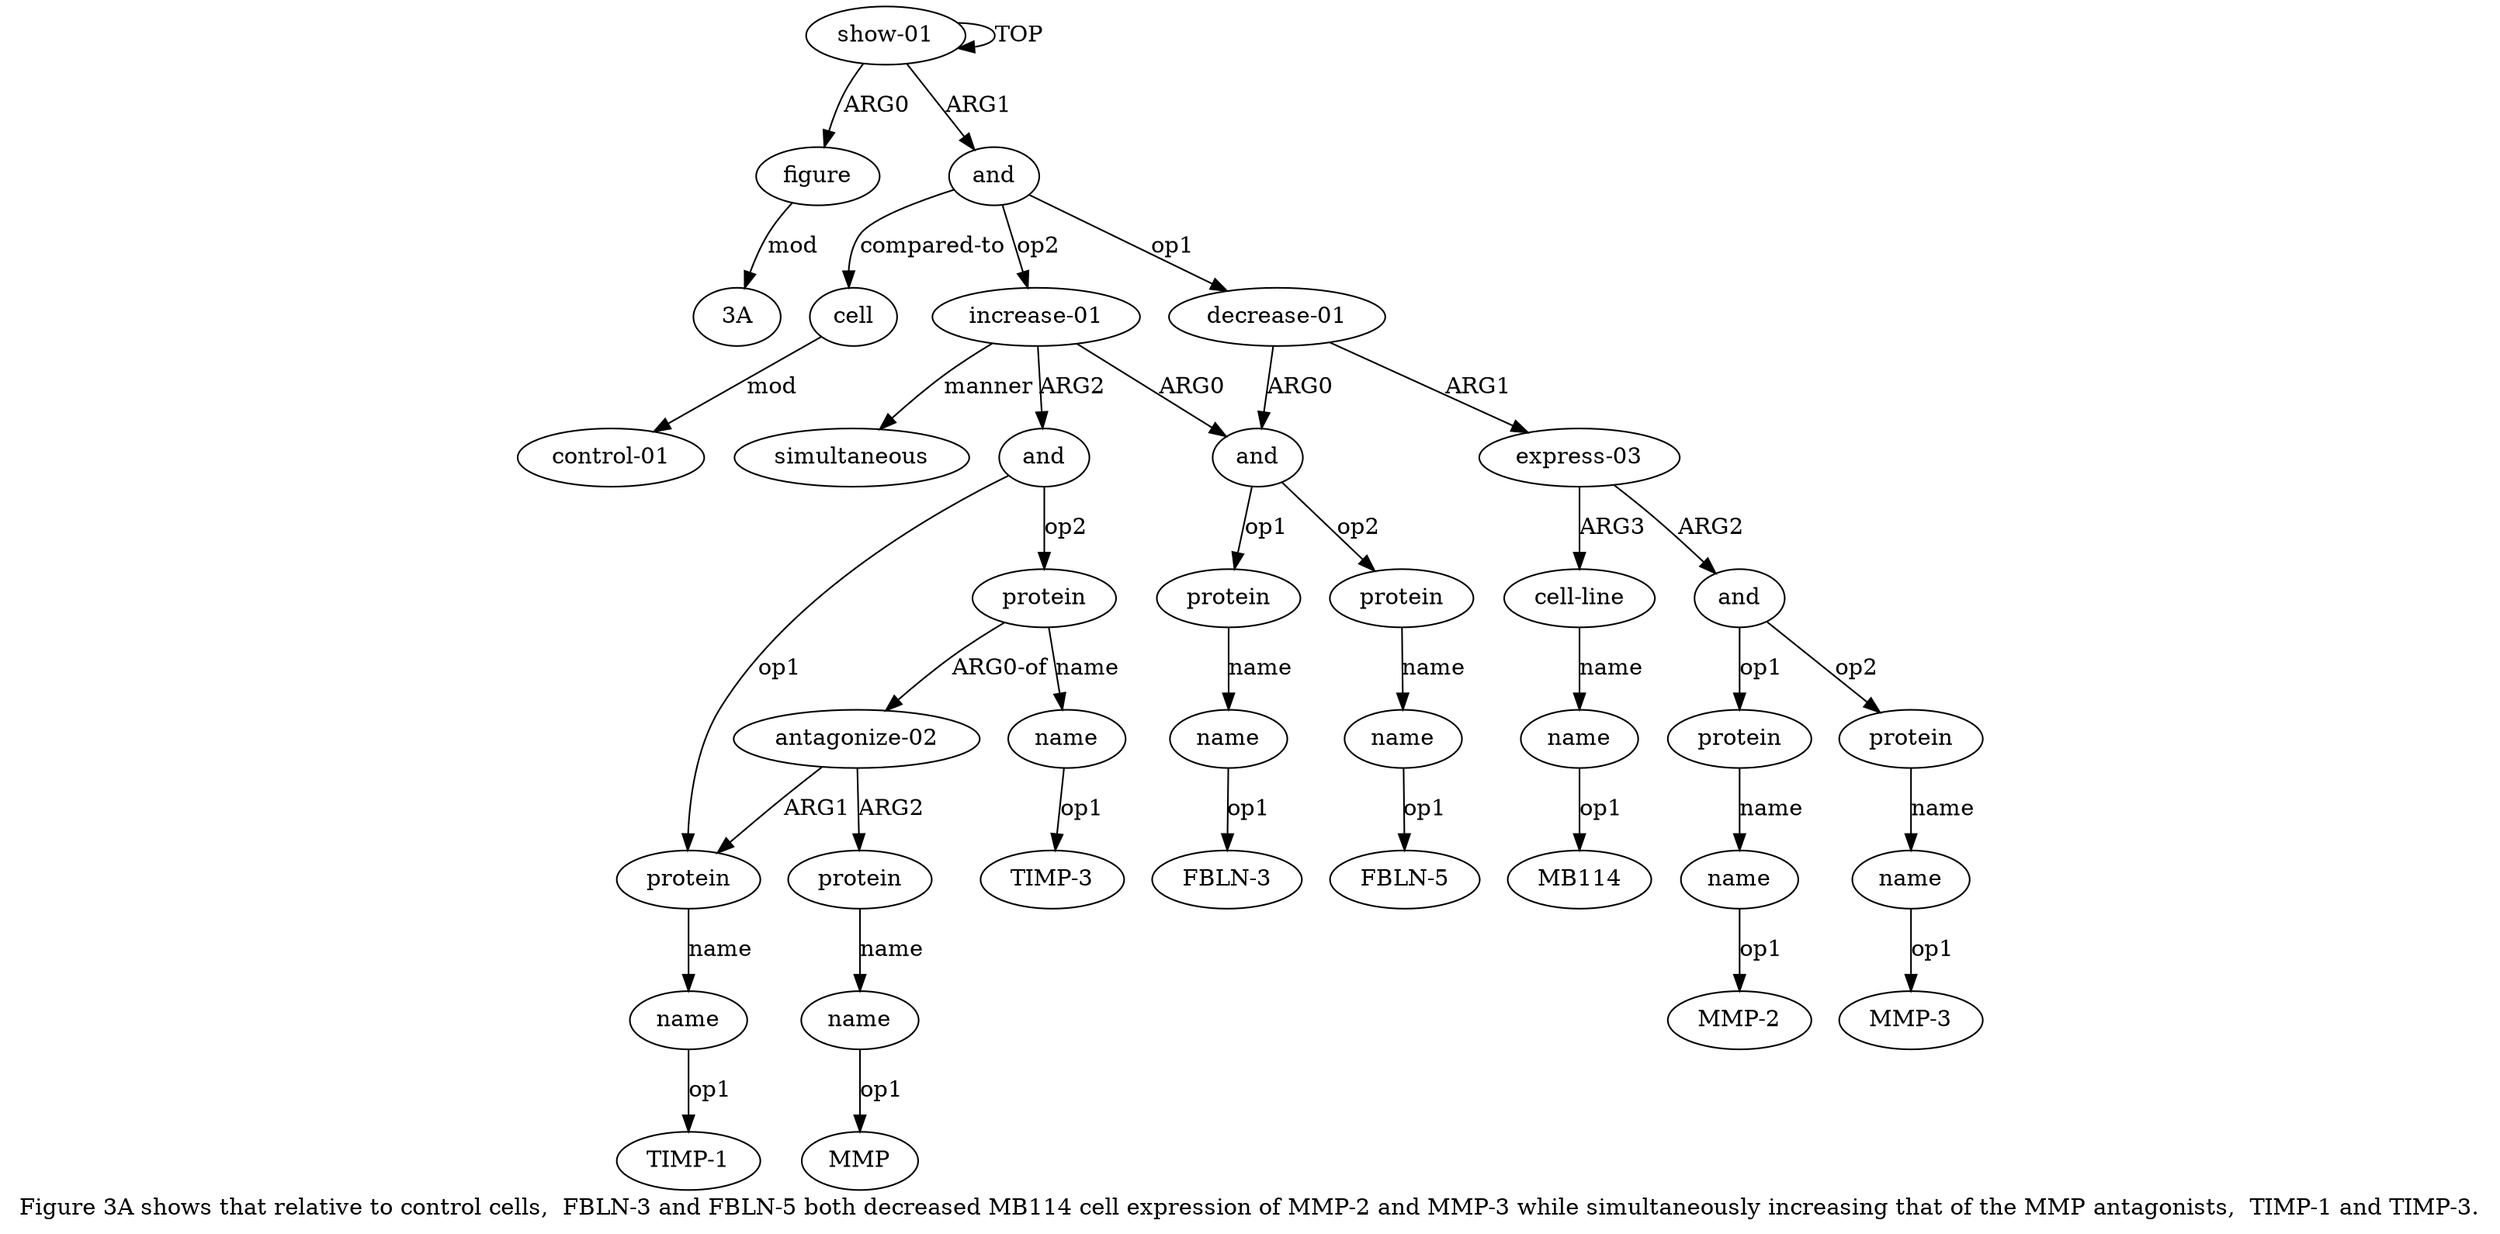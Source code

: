 digraph  {
	graph [label="Figure 3A shows that relative to control cells,  FBLN-3 and FBLN-5 both decreased MB114 cell expression of MMP-2 and MMP-3 while \
simultaneously increasing that of the MMP antagonists,  TIMP-1 and TIMP-3."];
	node [label="\N"];
	a20	 [color=black,
		gold_ind=20,
		gold_label=name,
		label=name,
		test_ind=20,
		test_label=name];
	"a20 TIMP-1"	 [color=black,
		gold_ind=-1,
		gold_label="TIMP-1",
		label="TIMP-1",
		test_ind=-1,
		test_label="TIMP-1"];
	a20 -> "a20 TIMP-1" [key=0,
	color=black,
	gold_label=op1,
	label=op1,
	test_label=op1];
a21 [color=black,
	gold_ind=21,
	gold_label="antagonize-02",
	label="antagonize-02",
	test_ind=21,
	test_label="antagonize-02"];
a22 [color=black,
	gold_ind=22,
	gold_label=protein,
	label=protein,
	test_ind=22,
	test_label=protein];
a21 -> a22 [key=0,
color=black,
gold_label=ARG2,
label=ARG2,
test_label=ARG2];
a19 [color=black,
gold_ind=19,
gold_label=protein,
label=protein,
test_ind=19,
test_label=protein];
a21 -> a19 [key=0,
color=black,
gold_label=ARG1,
label=ARG1,
test_label=ARG1];
a23 [color=black,
gold_ind=23,
gold_label=name,
label=name,
test_ind=23,
test_label=name];
a22 -> a23 [key=0,
color=black,
gold_label=name,
label=name,
test_label=name];
"a23 MMP" [color=black,
gold_ind=-1,
gold_label=MMP,
label=MMP,
test_ind=-1,
test_label=MMP];
a23 -> "a23 MMP" [key=0,
color=black,
gold_label=op1,
label=op1,
test_label=op1];
a24 [color=black,
gold_ind=24,
gold_label=protein,
label=protein,
test_ind=24,
test_label=protein];
a24 -> a21 [key=0,
color=black,
gold_label="ARG0-of",
label="ARG0-of",
test_label="ARG0-of"];
a25 [color=black,
gold_ind=25,
gold_label=name,
label=name,
test_ind=25,
test_label=name];
a24 -> a25 [key=0,
color=black,
gold_label=name,
label=name,
test_label=name];
"a25 TIMP-3" [color=black,
gold_ind=-1,
gold_label="TIMP-3",
label="TIMP-3",
test_ind=-1,
test_label="TIMP-3"];
a25 -> "a25 TIMP-3" [key=0,
color=black,
gold_label=op1,
label=op1,
test_label=op1];
a26 [color=black,
gold_ind=26,
gold_label=simultaneous,
label=simultaneous,
test_ind=26,
test_label=simultaneous];
a27 [color=black,
gold_ind=27,
gold_label=cell,
label=cell,
test_ind=27,
test_label=cell];
a28 [color=black,
gold_ind=28,
gold_label="control-01",
label="control-01",
test_ind=28,
test_label="control-01"];
a27 -> a28 [key=0,
color=black,
gold_label=mod,
label=mod,
test_label=mod];
"a8 FBLN-5" [color=black,
gold_ind=-1,
gold_label="FBLN-5",
label="FBLN-5",
test_ind=-1,
test_label="FBLN-5"];
"a1 3A" [color=black,
gold_ind=-1,
gold_label="3A",
label="3A",
test_ind=-1,
test_label="3A"];
"a6 FBLN-3" [color=black,
gold_ind=-1,
gold_label="FBLN-3",
label="FBLN-3",
test_ind=-1,
test_label="FBLN-3"];
"a12 MMP-2" [color=black,
gold_ind=-1,
gold_label="MMP-2",
label="MMP-2",
test_ind=-1,
test_label="MMP-2"];
a15 [color=black,
gold_ind=15,
gold_label="cell-line",
label="cell-line",
test_ind=15,
test_label="cell-line"];
a16 [color=black,
gold_ind=16,
gold_label=name,
label=name,
test_ind=16,
test_label=name];
a15 -> a16 [key=0,
color=black,
gold_label=name,
label=name,
test_label=name];
a14 [color=black,
gold_ind=14,
gold_label=name,
label=name,
test_ind=14,
test_label=name];
"a14 MMP-3" [color=black,
gold_ind=-1,
gold_label="MMP-3",
label="MMP-3",
test_ind=-1,
test_label="MMP-3"];
a14 -> "a14 MMP-3" [key=0,
color=black,
gold_label=op1,
label=op1,
test_label=op1];
a17 [color=black,
gold_ind=17,
gold_label="increase-01",
label="increase-01",
test_ind=17,
test_label="increase-01"];
a17 -> a26 [key=0,
color=black,
gold_label=manner,
label=manner,
test_label=manner];
a18 [color=black,
gold_ind=18,
gold_label=and,
label=and,
test_ind=18,
test_label=and];
a17 -> a18 [key=0,
color=black,
gold_label=ARG2,
label=ARG2,
test_label=ARG2];
a4 [color=black,
gold_ind=4,
gold_label=and,
label=and,
test_ind=4,
test_label=and];
a17 -> a4 [key=0,
color=black,
gold_label=ARG0,
label=ARG0,
test_label=ARG0];
"a16 MB114" [color=black,
gold_ind=-1,
gold_label=MB114,
label=MB114,
test_ind=-1,
test_label=MB114];
a16 -> "a16 MB114" [key=0,
color=black,
gold_label=op1,
label=op1,
test_label=op1];
a11 [color=black,
gold_ind=11,
gold_label=protein,
label=protein,
test_ind=11,
test_label=protein];
a12 [color=black,
gold_ind=12,
gold_label=name,
label=name,
test_ind=12,
test_label=name];
a11 -> a12 [key=0,
color=black,
gold_label=name,
label=name,
test_label=name];
a10 [color=black,
gold_ind=10,
gold_label=and,
label=and,
test_ind=10,
test_label=and];
a10 -> a11 [key=0,
color=black,
gold_label=op1,
label=op1,
test_label=op1];
a13 [color=black,
gold_ind=13,
gold_label=protein,
label=protein,
test_ind=13,
test_label=protein];
a10 -> a13 [key=0,
color=black,
gold_label=op2,
label=op2,
test_label=op2];
a13 -> a14 [key=0,
color=black,
gold_label=name,
label=name,
test_label=name];
a12 -> "a12 MMP-2" [key=0,
color=black,
gold_label=op1,
label=op1,
test_label=op1];
a19 -> a20 [key=0,
color=black,
gold_label=name,
label=name,
test_label=name];
a18 -> a24 [key=0,
color=black,
gold_label=op2,
label=op2,
test_label=op2];
a18 -> a19 [key=0,
color=black,
gold_label=op1,
label=op1,
test_label=op1];
a1 [color=black,
gold_ind=1,
gold_label=figure,
label=figure,
test_ind=1,
test_label=figure];
a1 -> "a1 3A" [key=0,
color=black,
gold_label=mod,
label=mod,
test_label=mod];
a0 [color=black,
gold_ind=0,
gold_label="show-01",
label="show-01",
test_ind=0,
test_label="show-01"];
a0 -> a1 [key=0,
color=black,
gold_label=ARG0,
label=ARG0,
test_label=ARG0];
a0 -> a0 [key=0,
color=black,
gold_label=TOP,
label=TOP,
test_label=TOP];
a2 [color=black,
gold_ind=2,
gold_label=and,
label=and,
test_ind=2,
test_label=and];
a0 -> a2 [key=0,
color=black,
gold_label=ARG1,
label=ARG1,
test_label=ARG1];
a3 [color=black,
gold_ind=3,
gold_label="decrease-01",
label="decrease-01",
test_ind=3,
test_label="decrease-01"];
a3 -> a4 [key=0,
color=black,
gold_label=ARG0,
label=ARG0,
test_label=ARG0];
a9 [color=black,
gold_ind=9,
gold_label="express-03",
label="express-03",
test_ind=9,
test_label="express-03"];
a3 -> a9 [key=0,
color=black,
gold_label=ARG1,
label=ARG1,
test_label=ARG1];
a2 -> a27 [key=0,
color=black,
gold_label="compared-to",
label="compared-to",
test_label="compared-to"];
a2 -> a17 [key=0,
color=black,
gold_label=op2,
label=op2,
test_label=op2];
a2 -> a3 [key=0,
color=black,
gold_label=op1,
label=op1,
test_label=op1];
a5 [color=black,
gold_ind=5,
gold_label=protein,
label=protein,
test_ind=5,
test_label=protein];
a6 [color=black,
gold_ind=6,
gold_label=name,
label=name,
test_ind=6,
test_label=name];
a5 -> a6 [key=0,
color=black,
gold_label=name,
label=name,
test_label=name];
a4 -> a5 [key=0,
color=black,
gold_label=op1,
label=op1,
test_label=op1];
a7 [color=black,
gold_ind=7,
gold_label=protein,
label=protein,
test_ind=7,
test_label=protein];
a4 -> a7 [key=0,
color=black,
gold_label=op2,
label=op2,
test_label=op2];
a8 [color=black,
gold_ind=8,
gold_label=name,
label=name,
test_ind=8,
test_label=name];
a7 -> a8 [key=0,
color=black,
gold_label=name,
label=name,
test_label=name];
a6 -> "a6 FBLN-3" [key=0,
color=black,
gold_label=op1,
label=op1,
test_label=op1];
a9 -> a15 [key=0,
color=black,
gold_label=ARG3,
label=ARG3,
test_label=ARG3];
a9 -> a10 [key=0,
color=black,
gold_label=ARG2,
label=ARG2,
test_label=ARG2];
a8 -> "a8 FBLN-5" [key=0,
color=black,
gold_label=op1,
label=op1,
test_label=op1];
}
